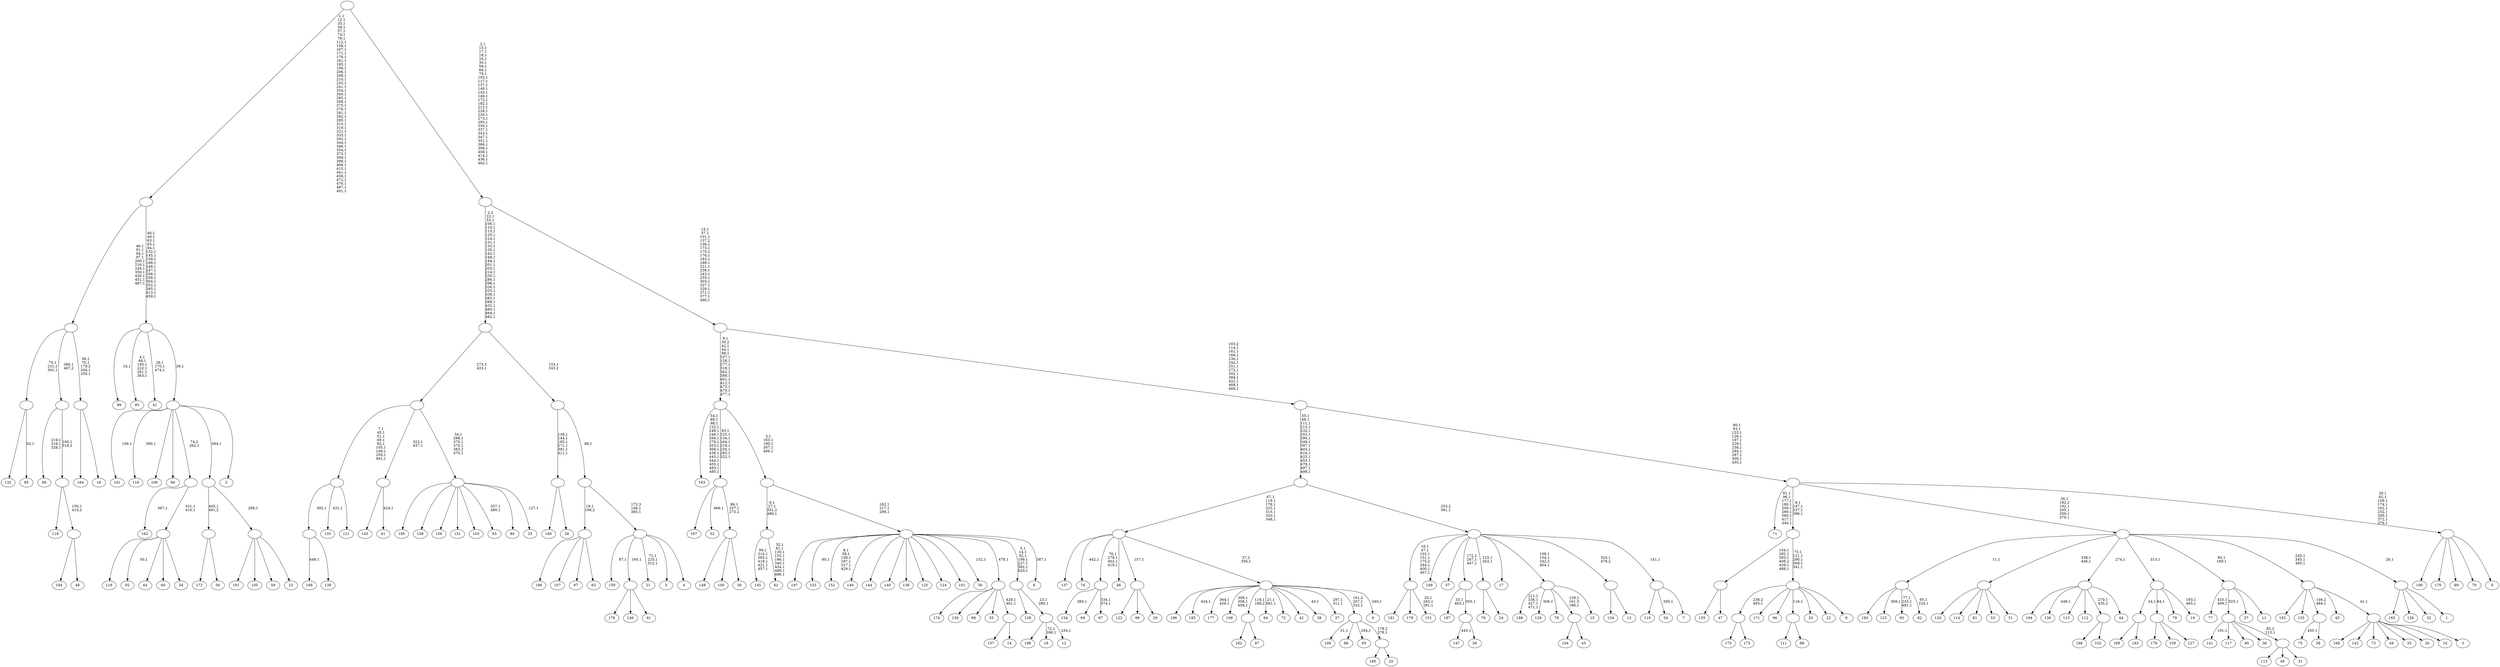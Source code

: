 digraph T {
	700 [label="199"]
	698 [label="198"]
	697 [label="197"]
	696 [label="196"]
	695 [label="195"]
	694 [label="194"]
	693 [label="193"]
	692 [label="192"]
	691 [label="191"]
	690 [label="190"]
	689 [label="189"]
	688 [label="188"]
	683 [label="187"]
	680 [label="186"]
	679 [label="185"]
	677 [label="184"]
	676 [label="183"]
	675 [label=""]
	674 [label="182"]
	673 [label="181"]
	672 [label="180"]
	671 [label="179"]
	670 [label="178"]
	669 [label="177"]
	666 [label="176"]
	665 [label="175"]
	664 [label="174"]
	663 [label="173"]
	662 [label=""]
	661 [label="172"]
	660 [label="171"]
	659 [label="170"]
	658 [label="169"]
	657 [label="168"]
	655 [label="167"]
	654 [label="166"]
	653 [label="165"]
	652 [label="164"]
	651 [label="163"]
	634 [label="162"]
	632 [label="161"]
	630 [label="160"]
	629 [label="159"]
	628 [label="158"]
	627 [label="157"]
	626 [label="156"]
	625 [label="155"]
	624 [label="154"]
	622 [label="153"]
	620 [label="152"]
	613 [label="151"]
	609 [label=""]
	602 [label="150"]
	600 [label="149"]
	599 [label="148"]
	598 [label="147"]
	596 [label="146"]
	595 [label="145"]
	588 [label="144"]
	587 [label="143"]
	586 [label="142"]
	585 [label="141"]
	583 [label="140"]
	582 [label="139"]
	581 [label=""]
	580 [label="138"]
	579 [label="137"]
	578 [label="136"]
	576 [label="135"]
	574 [label="134"]
	573 [label="133"]
	572 [label="132"]
	571 [label="131"]
	570 [label="130"]
	569 [label="129"]
	567 [label="128"]
	566 [label="127"]
	565 [label=""]
	564 [label="126"]
	563 [label="125"]
	562 [label="124"]
	561 [label="123"]
	559 [label="122"]
	558 [label="121"]
	557 [label=""]
	548 [label="120"]
	547 [label="119"]
	546 [label="118"]
	545 [label="117"]
	544 [label="116"]
	542 [label="115"]
	541 [label="114"]
	540 [label="113"]
	539 [label="112"]
	538 [label="111"]
	537 [label="110"]
	536 [label="109"]
	535 [label="108"]
	531 [label="107"]
	530 [label="106"]
	529 [label="105"]
	528 [label="104"]
	527 [label="103"]
	526 [label="102"]
	525 [label=""]
	524 [label="101"]
	523 [label="100"]
	522 [label="99"]
	520 [label="98"]
	519 [label="97"]
	518 [label="96"]
	517 [label="95"]
	510 [label="94"]
	509 [label="93"]
	505 [label="92"]
	503 [label="91"]
	502 [label=""]
	501 [label="90"]
	500 [label="89"]
	499 [label="88"]
	498 [label=""]
	497 [label="87"]
	496 [label=""]
	495 [label="86"]
	494 [label="85"]
	492 [label=""]
	489 [label="84"]
	486 [label="83"]
	483 [label="82"]
	480 [label=""]
	479 [label="81"]
	478 [label="80"]
	477 [label="79"]
	476 [label="78"]
	475 [label="77"]
	472 [label="76"]
	471 [label="75"]
	469 [label="74"]
	467 [label="73"]
	466 [label="72"]
	465 [label="71"]
	455 [label="70"]
	454 [label="69"]
	453 [label="68"]
	452 [label="67"]
	449 [label=""]
	445 [label="66"]
	441 [label="65"]
	439 [label="64"]
	438 [label="63"]
	437 [label=""]
	436 [label="62"]
	426 [label=""]
	423 [label="61"]
	421 [label=""]
	419 [label="60"]
	418 [label="59"]
	417 [label="58"]
	416 [label=""]
	415 [label="57"]
	414 [label="56"]
	413 [label=""]
	412 [label="55"]
	411 [label="54"]
	409 [label="53"]
	408 [label="52"]
	406 [label="51"]
	405 [label=""]
	403 [label="50"]
	401 [label="49"]
	400 [label="48"]
	399 [label=""]
	398 [label=""]
	397 [label=""]
	396 [label="47"]
	395 [label=""]
	390 [label="46"]
	389 [label="45"]
	388 [label="44"]
	387 [label=""]
	386 [label="43"]
	385 [label=""]
	383 [label="42"]
	382 [label="41"]
	378 [label="40"]
	377 [label="39"]
	376 [label=""]
	375 [label=""]
	373 [label="38"]
	371 [label="37"]
	368 [label="36"]
	367 [label="35"]
	366 [label="34"]
	365 [label=""]
	363 [label=""]
	362 [label="33"]
	361 [label="32"]
	360 [label="31"]
	359 [label=""]
	358 [label=""]
	357 [label="30"]
	356 [label=""]
	354 [label=""]
	346 [label="29"]
	345 [label=""]
	344 [label="28"]
	343 [label=""]
	337 [label="27"]
	336 [label="26"]
	335 [label="25"]
	333 [label=""]
	328 [label=""]
	327 [label="24"]
	326 [label=""]
	324 [label="23"]
	323 [label=""]
	322 [label=""]
	321 [label="22"]
	320 [label="21"]
	316 [label="20"]
	315 [label=""]
	314 [label=""]
	312 [label="19"]
	309 [label=""]
	308 [label="18"]
	305 [label="17"]
	304 [label="16"]
	303 [label=""]
	299 [label=""]
	288 [label="15"]
	287 [label=""]
	284 [label="14"]
	283 [label=""]
	281 [label=""]
	280 [label="13"]
	279 [label=""]
	278 [label="12"]
	276 [label=""]
	274 [label=""]
	267 [label="11"]
	266 [label=""]
	264 [label="10"]
	263 [label="9"]
	261 [label=""]
	260 [label=""]
	253 [label="8"]
	252 [label=""]
	247 [label=""]
	243 [label="7"]
	242 [label=""]
	241 [label=""]
	240 [label=""]
	224 [label="6"]
	222 [label=""]
	219 [label=""]
	214 [label=""]
	199 [label="5"]
	198 [label="4"]
	197 [label=""]
	195 [label=""]
	194 [label=""]
	193 [label=""]
	165 [label="3"]
	164 [label=""]
	163 [label=""]
	160 [label="2"]
	159 [label=""]
	158 [label=""]
	140 [label=""]
	92 [label="1"]
	91 [label=""]
	90 [label=""]
	85 [label="0"]
	84 [label=""]
	75 [label=""]
	64 [label=""]
	52 [label=""]
	33 [label=""]
	0 [label=""]
	675 -> 689 [label=""]
	675 -> 676 [label=""]
	662 -> 665 [label=""]
	662 -> 663 [label=""]
	609 -> 613 [label="20,1\n263,1\n291,1"]
	609 -> 673 [label=""]
	609 -> 670 [label=""]
	581 -> 657 [label="448,1"]
	581 -> 582 [label=""]
	565 -> 671 [label=""]
	565 -> 629 [label=""]
	565 -> 566 [label=""]
	557 -> 576 [label="431,1"]
	557 -> 581 [label="392,1"]
	557 -> 558 [label=""]
	525 -> 654 [label=""]
	525 -> 526 [label=""]
	502 -> 666 [label=""]
	502 -> 596 [label=""]
	502 -> 503 [label=""]
	498 -> 538 [label=""]
	498 -> 499 [label=""]
	496 -> 674 [label=""]
	496 -> 497 [label=""]
	492 -> 494 [label="52,1"]
	492 -> 572 [label=""]
	480 -> 483 [label="95,1\n224,1"]
	480 -> 509 [label="77,1\n233,1\n481,1"]
	480 -> 561 [label="369,1"]
	480 -> 693 [label=""]
	449 -> 452 [label="334,1\n374,1"]
	449 -> 624 [label="380,1"]
	449 -> 454 [label=""]
	437 -> 680 [label=""]
	437 -> 531 [label=""]
	437 -> 519 [label=""]
	437 -> 438 [label=""]
	426 -> 436 [label="32,1\n61,1\n130,1\n155,1\n196,1\n340,1\n454,1\n489,1\n496,1"]
	426 -> 595 [label="90,1\n314,1\n365,1\n418,1\n421,1\n457,1"]
	421 -> 423 [label="424,1"]
	421 -> 587 [label=""]
	416 -> 471 [label="450,1"]
	416 -> 417 [label=""]
	413 -> 661 [label=""]
	413 -> 414 [label=""]
	405 -> 548 [label=""]
	405 -> 541 [label=""]
	405 -> 479 [label=""]
	405 -> 409 [label=""]
	405 -> 406 [label=""]
	399 -> 677 [label=""]
	399 -> 400 [label=""]
	398 -> 546 [label=""]
	398 -> 399 [label="150,1\n415,2"]
	397 -> 445 [label="219,1\n316,1\n328,1"]
	397 -> 398 [label="100,1\n319,2"]
	395 -> 625 [label=""]
	395 -> 396 [label=""]
	387 -> 578 [label="449,1"]
	387 -> 694 [label=""]
	387 -> 540 [label=""]
	387 -> 539 [label=""]
	387 -> 525 [label="270,1\n435,2"]
	387 -> 388 [label=""]
	385 -> 528 [label=""]
	385 -> 386 [label=""]
	376 -> 598 [label="445,1"]
	376 -> 377 [label=""]
	375 -> 683 [label="33,1\n463,1"]
	375 -> 376 [label="355,1"]
	365 -> 505 [label="50,1"]
	365 -> 547 [label=""]
	365 -> 439 [label=""]
	365 -> 419 [label=""]
	365 -> 366 [label=""]
	363 -> 365 [label="331,1\n410,1"]
	363 -> 634 [label="367,1"]
	359 -> 542 [label=""]
	359 -> 378 [label=""]
	359 -> 360 [label=""]
	358 -> 585 [label="191,1"]
	358 -> 545 [label=""]
	358 -> 501 [label=""]
	358 -> 368 [label=""]
	358 -> 359 [label="85,2\n113,1"]
	356 -> 599 [label=""]
	356 -> 523 [label=""]
	356 -> 357 [label=""]
	354 -> 356 [label="86,1\n257,1\n273,2"]
	354 -> 408 [label="466,1"]
	354 -> 655 [label=""]
	345 -> 559 [label=""]
	345 -> 520 [label=""]
	345 -> 346 [label=""]
	343 -> 630 [label=""]
	343 -> 344 [label=""]
	333 -> 335 [label="127,1"]
	333 -> 486 [label="357,1\n480,1"]
	333 -> 695 [label=""]
	333 -> 628 [label=""]
	333 -> 626 [label=""]
	333 -> 571 [label=""]
	333 -> 527 [label=""]
	333 -> 478 [label=""]
	328 -> 333 [label="34,1\n288,1\n370,1\n375,1\n383,2\n470,1"]
	328 -> 421 [label="323,1\n437,1"]
	328 -> 557 [label="7,1\n45,1\n51,1\n69,1\n82,1\n105,1\n149,1\n259,1\n492,1"]
	326 -> 472 [label=""]
	326 -> 327 [label=""]
	323 -> 691 [label=""]
	323 -> 529 [label=""]
	323 -> 418 [label=""]
	323 -> 324 [label=""]
	322 -> 413 [label="405,1\n491,2"]
	322 -> 323 [label="289,1"]
	315 -> 672 [label=""]
	315 -> 316 [label=""]
	314 -> 441 [label="294,1"]
	314 -> 700 [label="31,1"]
	314 -> 495 [label=""]
	314 -> 315 [label="178,2\n378,1"]
	309 -> 312 [label="193,1\n465,1"]
	309 -> 675 [label="24,1"]
	309 -> 565 [label="64,1"]
	309 -> 477 [label=""]
	303 -> 652 [label=""]
	303 -> 304 [label=""]
	299 -> 303 [label="56,1\n70,1\n179,2\n204,1\n250,1"]
	299 -> 492 [label="75,1\n231,1\n301,1"]
	299 -> 397 [label="386,1\n467,2"]
	287 -> 385 [label="129,1\n161,3\n186,1"]
	287 -> 569 [label="306,1"]
	287 -> 688 [label="211,1\n336,1\n427,1\n471,1"]
	287 -> 476 [label=""]
	287 -> 288 [label=""]
	283 -> 627 [label=""]
	283 -> 284 [label=""]
	281 -> 283 [label="428,1\n461,1"]
	281 -> 664 [label=""]
	281 -> 570 [label=""]
	281 -> 453 [label=""]
	281 -> 412 [label=""]
	279 -> 574 [label=""]
	279 -> 280 [label=""]
	276 -> 278 [label="234,1"]
	276 -> 308 [label="72,1\n166,1"]
	276 -> 698 [label=""]
	274 -> 276 [label="23,1\n280,1"]
	274 -> 567 [label=""]
	266 -> 475 [label="433,1\n499,1"]
	266 -> 358 [label="325,1"]
	266 -> 337 [label=""]
	266 -> 267 [label=""]
	261 -> 263 [label="240,1"]
	261 -> 314 [label="161,2\n207,1\n332,1"]
	261 -> 371 [label="297,1\n311,1"]
	261 -> 373 [label="43,1"]
	261 -> 489 [label="21,1\n381,1"]
	261 -> 535 [label="309,1\n358,1\n458,1"]
	261 -> 669 [label="364,1\n426,1"]
	261 -> 679 [label="434,1"]
	261 -> 696 [label=""]
	261 -> 496 [label="118,1\n168,2"]
	261 -> 466 [label=""]
	261 -> 383 [label=""]
	260 -> 449 [label="76,1\n278,1\n402,1\n419,1"]
	260 -> 469 [label="442,1"]
	260 -> 579 [label=""]
	260 -> 390 [label=""]
	260 -> 345 [label="157,1"]
	260 -> 261 [label="37,2\n356,1"]
	252 -> 662 [label="238,2\n493,1"]
	252 -> 660 [label=""]
	252 -> 518 [label=""]
	252 -> 498 [label="116,1"]
	252 -> 362 [label=""]
	252 -> 321 [label=""]
	252 -> 253 [label=""]
	247 -> 252 [label="73,1\n121,1\n290,1\n308,1\n341,1"]
	247 -> 395 [label="104,1\n282,1\n393,1\n408,2\n439,1\n488,1"]
	242 -> 411 [label="305,1"]
	242 -> 537 [label=""]
	242 -> 243 [label=""]
	241 -> 287 [label="108,1\n154,1\n242,2\n404,1"]
	241 -> 326 [label="215,1\n452,1"]
	241 -> 375 [label="172,2\n267,1\n447,1"]
	241 -> 609 [label="10,1\n47,1\n102,1\n151,1\n175,2\n264,1\n400,1\n407,1"]
	241 -> 536 [label=""]
	241 -> 415 [label=""]
	241 -> 305 [label=""]
	241 -> 279 [label="324,1\n479,2"]
	241 -> 242 [label="141,1"]
	240 -> 260 [label="67,1\n119,1\n178,1\n223,1\n315,1\n320,1\n348,1"]
	240 -> 241 [label="253,2\n361,1"]
	222 -> 224 [label="387,1"]
	222 -> 274 [label="5,1\n14,1\n92,1\n199,1\n227,1\n382,1\n420,1"]
	222 -> 403 [label="152,1"]
	222 -> 620 [label="8,1\n58,1\n139,1\n187,1\n317,1\n429,1"]
	222 -> 622 [label="60,1"]
	222 -> 697 [label=""]
	222 -> 600 [label=""]
	222 -> 588 [label=""]
	222 -> 583 [label=""]
	222 -> 580 [label=""]
	222 -> 563 [label=""]
	222 -> 562 [label=""]
	222 -> 524 [label=""]
	222 -> 281 [label="478,1"]
	219 -> 222 [label="162,1\n217,1\n299,1"]
	219 -> 426 [label="0,1\n27,1\n351,2\n486,1"]
	214 -> 219 [label="3,1\n163,1\n190,1\n307,1\n406,1"]
	214 -> 354 [label="83,1\n125,1\n134,1\n164,1\n218,1\n226,1\n283,1\n322,1"]
	214 -> 651 [label="54,1\n89,1\n98,1\n122,1\n248,1\n249,1\n266,1\n279,1\n353,1\n368,1\n438,1\n443,1\n444,1\n455,1\n483,1\n495,1"]
	197 -> 320 [label="71,1\n225,1\n312,1"]
	197 -> 602 [label="87,1"]
	197 -> 502 [label="160,1"]
	197 -> 199 [label=""]
	197 -> 198 [label=""]
	195 -> 197 [label="172,3\n194,1\n385,1"]
	195 -> 437 [label="19,1\n106,2"]
	194 -> 343 [label="136,1\n144,1\n165,1\n271,1\n391,1\n411,1"]
	194 -> 195 [label="88,1"]
	193 -> 328 [label="273,3\n423,1"]
	193 -> 194 [label="153,1\n343,2"]
	164 -> 658 [label=""]
	164 -> 586 [label=""]
	164 -> 467 [label=""]
	164 -> 401 [label=""]
	164 -> 367 [label=""]
	164 -> 336 [label=""]
	164 -> 264 [label=""]
	164 -> 165 [label=""]
	163 -> 692 [label=""]
	163 -> 573 [label=""]
	163 -> 416 [label="146,2\n484,1"]
	163 -> 389 [label=""]
	163 -> 164 [label="41,1"]
	159 -> 544 [label="390,1"]
	159 -> 632 [label="156,1"]
	159 -> 530 [label=""]
	159 -> 510 [label=""]
	159 -> 363 [label="74,2\n262,1"]
	159 -> 322 [label="494,1"]
	159 -> 160 [label=""]
	158 -> 382 [label="28,1\n170,1\n474,1"]
	158 -> 517 [label="4,1\n48,1\n195,1\n222,1\n261,1\n363,1"]
	158 -> 522 [label="16,1"]
	158 -> 159 [label="39,1"]
	140 -> 158 [label="40,1\n49,1\n63,1\n65,1\n84,1\n132,1\n145,1\n159,1\n188,1\n246,1\n247,1\n256,1\n258,1\n304,1\n352,1\n395,1\n413,1\n459,1"]
	140 -> 299 [label="46,1\n91,1\n94,1\n97,1\n200,1\n216,1\n244,1\n350,1\n430,1\n451,1\n467,1"]
	91 -> 653 [label=""]
	91 -> 564 [label=""]
	91 -> 361 [label=""]
	91 -> 92 [label=""]
	90 -> 163 [label="245,1\n345,1\n485,1"]
	90 -> 266 [label="85,1\n169,1"]
	90 -> 405 [label="338,1\n446,1"]
	90 -> 480 [label="11,1"]
	90 -> 387 [label="274,1"]
	90 -> 309 [label="313,1"]
	90 -> 91 [label="26,1"]
	84 -> 690 [label=""]
	84 -> 659 [label=""]
	84 -> 500 [label=""]
	84 -> 455 [label=""]
	84 -> 85 [label=""]
	75 -> 84 [label="29,1\n62,1\n109,1\n174,1\n202,1\n252,1\n285,1\n372,1\n376,1"]
	75 -> 90 [label="36,1\n182,2\n192,1\n205,1\n359,1\n379,1"]
	75 -> 247 [label="6,1\n147,1\n237,1\n396,1"]
	75 -> 465 [label="81,1\n96,1\n177,1\n180,1\n209,1\n269,1\n360,1\n417,1\n440,1"]
	64 -> 75 [label="80,1\n93,1\n123,1\n126,1\n197,1\n229,1\n238,1\n284,1\n287,1\n300,1\n435,1"]
	64 -> 240 [label="55,1\n68,1\n111,1\n213,1\n232,1\n253,1\n296,1\n349,1\n397,1\n403,1\n416,1\n425,1\n453,1\n479,1\n497,1\n498,1"]
	52 -> 64 [label="103,2\n114,1\n161,1\n168,1\n236,1\n242,1\n251,1\n272,1\n302,1\n384,1\n422,1\n468,1\n469,1"]
	52 -> 214 [label="9,1\n30,2\n42,1\n44,1\n99,1\n107,1\n128,1\n277,1\n318,1\n362,1\n389,1\n401,1\n412,1\n473,1\n475,1\n477,1"]
	33 -> 52 [label="15,1\n37,1\n101,1\n137,2\n138,1\n173,1\n175,1\n176,1\n183,1\n189,1\n221,1\n239,1\n243,1\n255,1\n303,1\n327,1\n329,1\n371,1\n377,1\n490,1"]
	33 -> 193 [label="2,2\n22,1\n53,1\n106,1\n110,1\n115,1\n120,1\n124,1\n131,1\n133,1\n135,1\n142,1\n148,1\n184,1\n201,1\n203,1\n214,1\n235,1\n286,1\n298,1\n326,1\n335,1\n339,1\n383,1\n388,1\n432,1\n460,1\n464,1\n482,1"]
	0 -> 33 [label="2,1\n13,1\n17,1\n18,1\n25,1\n30,1\n59,1\n66,1\n79,1\n103,1\n117,1\n137,1\n140,1\n143,1\n146,1\n172,1\n182,1\n212,1\n228,1\n230,1\n273,1\n293,1\n330,1\n337,1\n343,1\n347,1\n351,1\n366,1\n399,1\n408,1\n414,1\n436,1\n462,1"]
	0 -> 140 [label="1,1\n12,1\n35,1\n38,1\n57,1\n74,1\n78,1\n112,1\n158,1\n167,1\n171,1\n179,1\n181,1\n185,1\n198,1\n206,1\n208,1\n210,1\n220,1\n241,1\n254,1\n260,1\n265,1\n268,1\n275,1\n276,1\n281,1\n292,1\n295,1\n310,1\n319,1\n321,1\n333,1\n342,1\n344,1\n346,1\n354,1\n373,1\n394,1\n398,1\n409,1\n415,1\n441,1\n456,1\n472,1\n476,1\n487,1\n491,1"]
}
